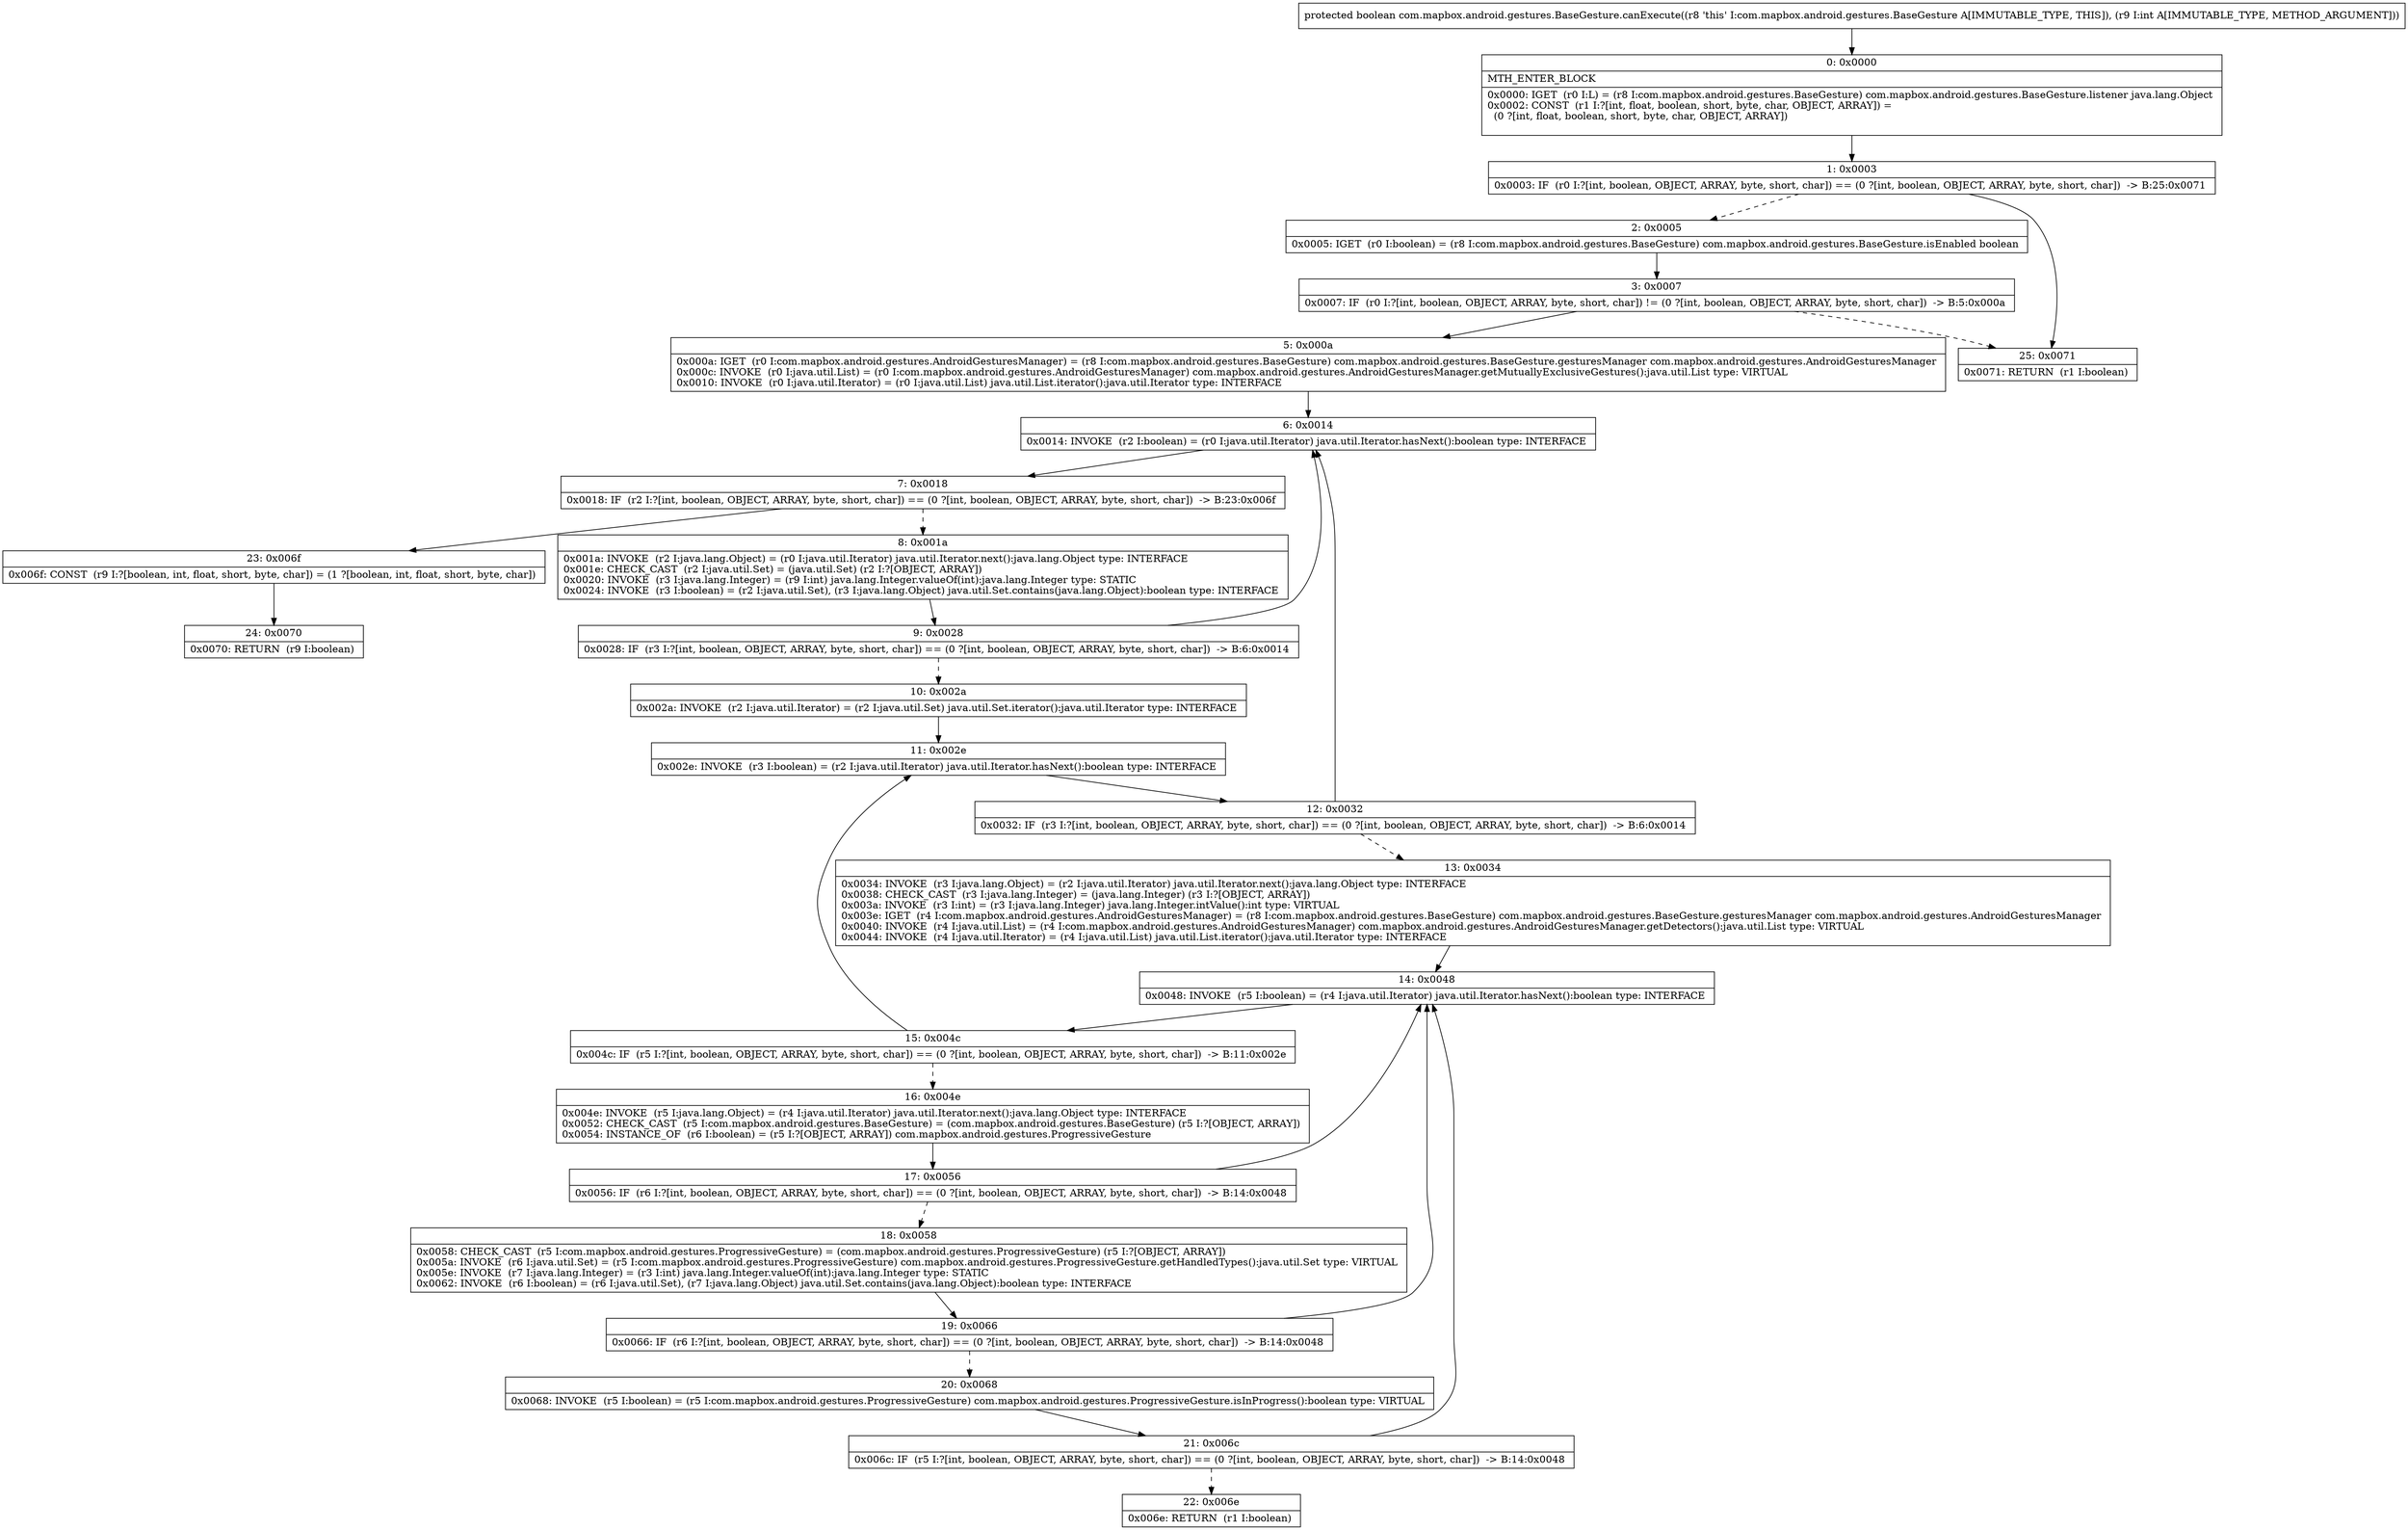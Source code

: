 digraph "CFG forcom.mapbox.android.gestures.BaseGesture.canExecute(I)Z" {
Node_0 [shape=record,label="{0\:\ 0x0000|MTH_ENTER_BLOCK\l|0x0000: IGET  (r0 I:L) = (r8 I:com.mapbox.android.gestures.BaseGesture) com.mapbox.android.gestures.BaseGesture.listener java.lang.Object \l0x0002: CONST  (r1 I:?[int, float, boolean, short, byte, char, OBJECT, ARRAY]) = \l  (0 ?[int, float, boolean, short, byte, char, OBJECT, ARRAY])\l \l}"];
Node_1 [shape=record,label="{1\:\ 0x0003|0x0003: IF  (r0 I:?[int, boolean, OBJECT, ARRAY, byte, short, char]) == (0 ?[int, boolean, OBJECT, ARRAY, byte, short, char])  \-\> B:25:0x0071 \l}"];
Node_2 [shape=record,label="{2\:\ 0x0005|0x0005: IGET  (r0 I:boolean) = (r8 I:com.mapbox.android.gestures.BaseGesture) com.mapbox.android.gestures.BaseGesture.isEnabled boolean \l}"];
Node_3 [shape=record,label="{3\:\ 0x0007|0x0007: IF  (r0 I:?[int, boolean, OBJECT, ARRAY, byte, short, char]) != (0 ?[int, boolean, OBJECT, ARRAY, byte, short, char])  \-\> B:5:0x000a \l}"];
Node_5 [shape=record,label="{5\:\ 0x000a|0x000a: IGET  (r0 I:com.mapbox.android.gestures.AndroidGesturesManager) = (r8 I:com.mapbox.android.gestures.BaseGesture) com.mapbox.android.gestures.BaseGesture.gesturesManager com.mapbox.android.gestures.AndroidGesturesManager \l0x000c: INVOKE  (r0 I:java.util.List) = (r0 I:com.mapbox.android.gestures.AndroidGesturesManager) com.mapbox.android.gestures.AndroidGesturesManager.getMutuallyExclusiveGestures():java.util.List type: VIRTUAL \l0x0010: INVOKE  (r0 I:java.util.Iterator) = (r0 I:java.util.List) java.util.List.iterator():java.util.Iterator type: INTERFACE \l}"];
Node_6 [shape=record,label="{6\:\ 0x0014|0x0014: INVOKE  (r2 I:boolean) = (r0 I:java.util.Iterator) java.util.Iterator.hasNext():boolean type: INTERFACE \l}"];
Node_7 [shape=record,label="{7\:\ 0x0018|0x0018: IF  (r2 I:?[int, boolean, OBJECT, ARRAY, byte, short, char]) == (0 ?[int, boolean, OBJECT, ARRAY, byte, short, char])  \-\> B:23:0x006f \l}"];
Node_8 [shape=record,label="{8\:\ 0x001a|0x001a: INVOKE  (r2 I:java.lang.Object) = (r0 I:java.util.Iterator) java.util.Iterator.next():java.lang.Object type: INTERFACE \l0x001e: CHECK_CAST  (r2 I:java.util.Set) = (java.util.Set) (r2 I:?[OBJECT, ARRAY]) \l0x0020: INVOKE  (r3 I:java.lang.Integer) = (r9 I:int) java.lang.Integer.valueOf(int):java.lang.Integer type: STATIC \l0x0024: INVOKE  (r3 I:boolean) = (r2 I:java.util.Set), (r3 I:java.lang.Object) java.util.Set.contains(java.lang.Object):boolean type: INTERFACE \l}"];
Node_9 [shape=record,label="{9\:\ 0x0028|0x0028: IF  (r3 I:?[int, boolean, OBJECT, ARRAY, byte, short, char]) == (0 ?[int, boolean, OBJECT, ARRAY, byte, short, char])  \-\> B:6:0x0014 \l}"];
Node_10 [shape=record,label="{10\:\ 0x002a|0x002a: INVOKE  (r2 I:java.util.Iterator) = (r2 I:java.util.Set) java.util.Set.iterator():java.util.Iterator type: INTERFACE \l}"];
Node_11 [shape=record,label="{11\:\ 0x002e|0x002e: INVOKE  (r3 I:boolean) = (r2 I:java.util.Iterator) java.util.Iterator.hasNext():boolean type: INTERFACE \l}"];
Node_12 [shape=record,label="{12\:\ 0x0032|0x0032: IF  (r3 I:?[int, boolean, OBJECT, ARRAY, byte, short, char]) == (0 ?[int, boolean, OBJECT, ARRAY, byte, short, char])  \-\> B:6:0x0014 \l}"];
Node_13 [shape=record,label="{13\:\ 0x0034|0x0034: INVOKE  (r3 I:java.lang.Object) = (r2 I:java.util.Iterator) java.util.Iterator.next():java.lang.Object type: INTERFACE \l0x0038: CHECK_CAST  (r3 I:java.lang.Integer) = (java.lang.Integer) (r3 I:?[OBJECT, ARRAY]) \l0x003a: INVOKE  (r3 I:int) = (r3 I:java.lang.Integer) java.lang.Integer.intValue():int type: VIRTUAL \l0x003e: IGET  (r4 I:com.mapbox.android.gestures.AndroidGesturesManager) = (r8 I:com.mapbox.android.gestures.BaseGesture) com.mapbox.android.gestures.BaseGesture.gesturesManager com.mapbox.android.gestures.AndroidGesturesManager \l0x0040: INVOKE  (r4 I:java.util.List) = (r4 I:com.mapbox.android.gestures.AndroidGesturesManager) com.mapbox.android.gestures.AndroidGesturesManager.getDetectors():java.util.List type: VIRTUAL \l0x0044: INVOKE  (r4 I:java.util.Iterator) = (r4 I:java.util.List) java.util.List.iterator():java.util.Iterator type: INTERFACE \l}"];
Node_14 [shape=record,label="{14\:\ 0x0048|0x0048: INVOKE  (r5 I:boolean) = (r4 I:java.util.Iterator) java.util.Iterator.hasNext():boolean type: INTERFACE \l}"];
Node_15 [shape=record,label="{15\:\ 0x004c|0x004c: IF  (r5 I:?[int, boolean, OBJECT, ARRAY, byte, short, char]) == (0 ?[int, boolean, OBJECT, ARRAY, byte, short, char])  \-\> B:11:0x002e \l}"];
Node_16 [shape=record,label="{16\:\ 0x004e|0x004e: INVOKE  (r5 I:java.lang.Object) = (r4 I:java.util.Iterator) java.util.Iterator.next():java.lang.Object type: INTERFACE \l0x0052: CHECK_CAST  (r5 I:com.mapbox.android.gestures.BaseGesture) = (com.mapbox.android.gestures.BaseGesture) (r5 I:?[OBJECT, ARRAY]) \l0x0054: INSTANCE_OF  (r6 I:boolean) = (r5 I:?[OBJECT, ARRAY]) com.mapbox.android.gestures.ProgressiveGesture \l}"];
Node_17 [shape=record,label="{17\:\ 0x0056|0x0056: IF  (r6 I:?[int, boolean, OBJECT, ARRAY, byte, short, char]) == (0 ?[int, boolean, OBJECT, ARRAY, byte, short, char])  \-\> B:14:0x0048 \l}"];
Node_18 [shape=record,label="{18\:\ 0x0058|0x0058: CHECK_CAST  (r5 I:com.mapbox.android.gestures.ProgressiveGesture) = (com.mapbox.android.gestures.ProgressiveGesture) (r5 I:?[OBJECT, ARRAY]) \l0x005a: INVOKE  (r6 I:java.util.Set) = (r5 I:com.mapbox.android.gestures.ProgressiveGesture) com.mapbox.android.gestures.ProgressiveGesture.getHandledTypes():java.util.Set type: VIRTUAL \l0x005e: INVOKE  (r7 I:java.lang.Integer) = (r3 I:int) java.lang.Integer.valueOf(int):java.lang.Integer type: STATIC \l0x0062: INVOKE  (r6 I:boolean) = (r6 I:java.util.Set), (r7 I:java.lang.Object) java.util.Set.contains(java.lang.Object):boolean type: INTERFACE \l}"];
Node_19 [shape=record,label="{19\:\ 0x0066|0x0066: IF  (r6 I:?[int, boolean, OBJECT, ARRAY, byte, short, char]) == (0 ?[int, boolean, OBJECT, ARRAY, byte, short, char])  \-\> B:14:0x0048 \l}"];
Node_20 [shape=record,label="{20\:\ 0x0068|0x0068: INVOKE  (r5 I:boolean) = (r5 I:com.mapbox.android.gestures.ProgressiveGesture) com.mapbox.android.gestures.ProgressiveGesture.isInProgress():boolean type: VIRTUAL \l}"];
Node_21 [shape=record,label="{21\:\ 0x006c|0x006c: IF  (r5 I:?[int, boolean, OBJECT, ARRAY, byte, short, char]) == (0 ?[int, boolean, OBJECT, ARRAY, byte, short, char])  \-\> B:14:0x0048 \l}"];
Node_22 [shape=record,label="{22\:\ 0x006e|0x006e: RETURN  (r1 I:boolean) \l}"];
Node_23 [shape=record,label="{23\:\ 0x006f|0x006f: CONST  (r9 I:?[boolean, int, float, short, byte, char]) = (1 ?[boolean, int, float, short, byte, char]) \l}"];
Node_24 [shape=record,label="{24\:\ 0x0070|0x0070: RETURN  (r9 I:boolean) \l}"];
Node_25 [shape=record,label="{25\:\ 0x0071|0x0071: RETURN  (r1 I:boolean) \l}"];
MethodNode[shape=record,label="{protected boolean com.mapbox.android.gestures.BaseGesture.canExecute((r8 'this' I:com.mapbox.android.gestures.BaseGesture A[IMMUTABLE_TYPE, THIS]), (r9 I:int A[IMMUTABLE_TYPE, METHOD_ARGUMENT])) }"];
MethodNode -> Node_0;
Node_0 -> Node_1;
Node_1 -> Node_2[style=dashed];
Node_1 -> Node_25;
Node_2 -> Node_3;
Node_3 -> Node_5;
Node_3 -> Node_25[style=dashed];
Node_5 -> Node_6;
Node_6 -> Node_7;
Node_7 -> Node_8[style=dashed];
Node_7 -> Node_23;
Node_8 -> Node_9;
Node_9 -> Node_6;
Node_9 -> Node_10[style=dashed];
Node_10 -> Node_11;
Node_11 -> Node_12;
Node_12 -> Node_6;
Node_12 -> Node_13[style=dashed];
Node_13 -> Node_14;
Node_14 -> Node_15;
Node_15 -> Node_11;
Node_15 -> Node_16[style=dashed];
Node_16 -> Node_17;
Node_17 -> Node_14;
Node_17 -> Node_18[style=dashed];
Node_18 -> Node_19;
Node_19 -> Node_14;
Node_19 -> Node_20[style=dashed];
Node_20 -> Node_21;
Node_21 -> Node_14;
Node_21 -> Node_22[style=dashed];
Node_23 -> Node_24;
}

